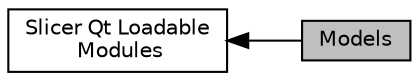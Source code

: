 digraph "Models"
{
  bgcolor="transparent";
  edge [fontname="Helvetica",fontsize="10",labelfontname="Helvetica",labelfontsize="10"];
  node [fontname="Helvetica",fontsize="10",shape=record];
  rankdir=LR;
  Node0 [label="Models",height=0.2,width=0.4,color="black", fillcolor="grey75", style="filled", fontcolor="black"];
  Node1 [label="Slicer Qt Loadable\l Modules",height=0.2,width=0.4,color="black",URL="$group__Slicer__QtModules.html"];
  Node1->Node0 [shape=plaintext, dir="back", style="solid"];
}

